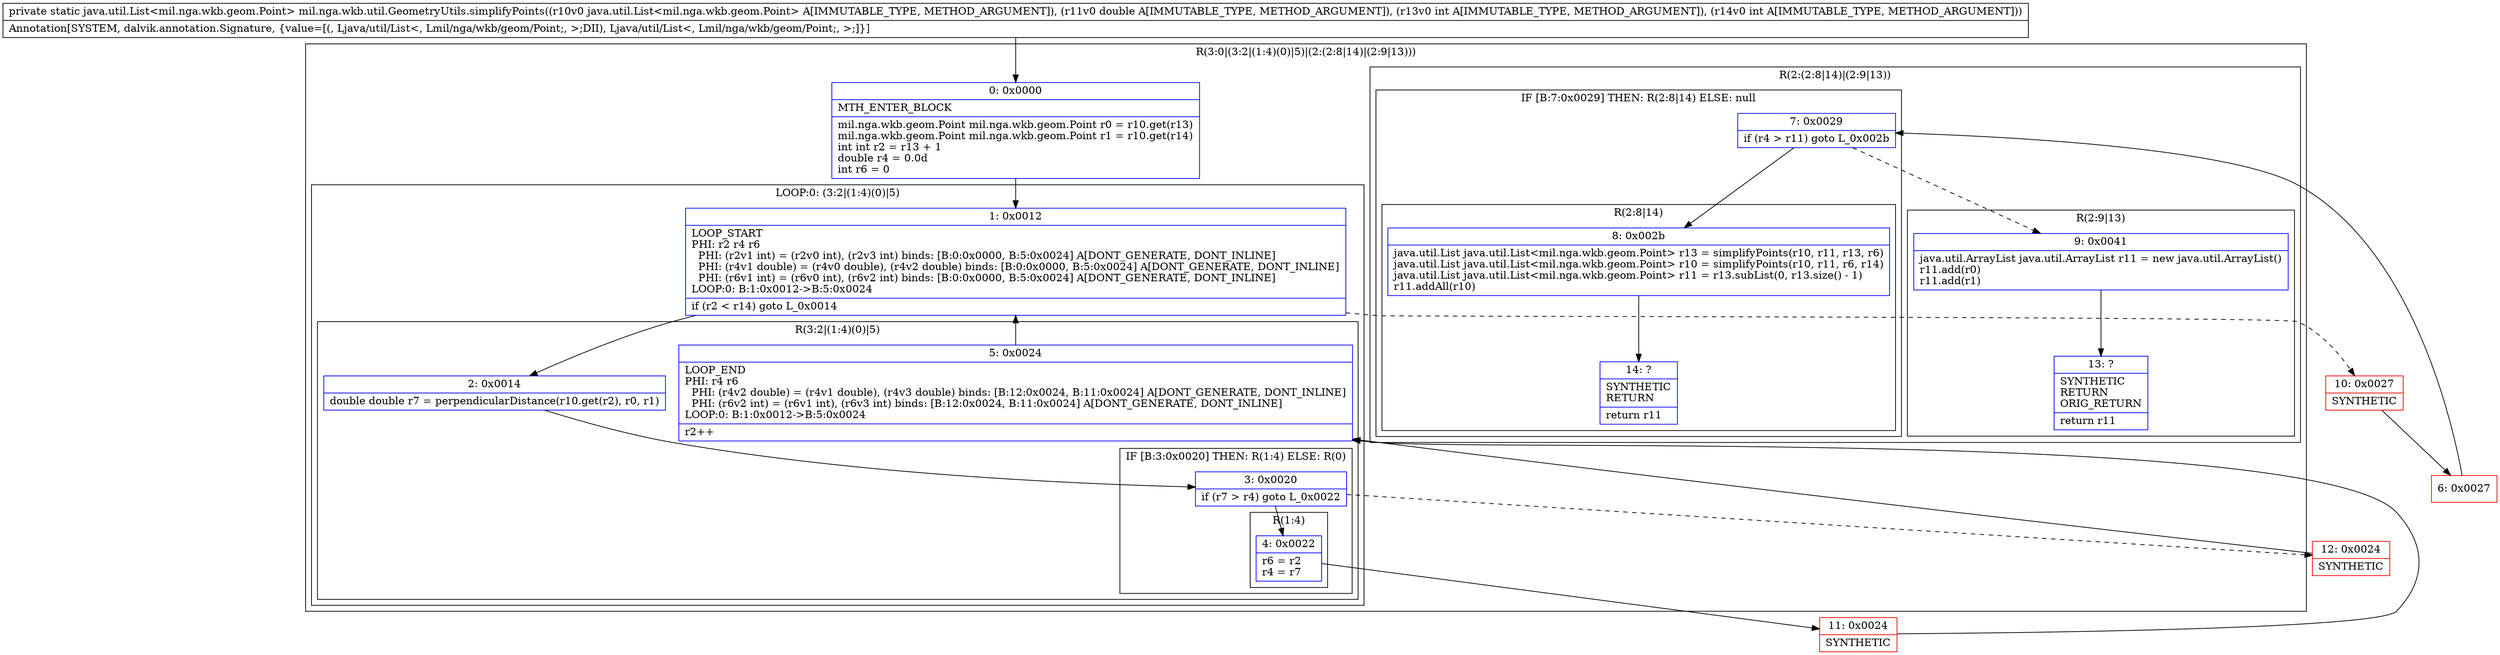 digraph "CFG formil.nga.wkb.util.GeometryUtils.simplifyPoints(Ljava\/util\/List;DII)Ljava\/util\/List;" {
subgraph cluster_Region_1392737020 {
label = "R(3:0|(3:2|(1:4)(0)|5)|(2:(2:8|14)|(2:9|13)))";
node [shape=record,color=blue];
Node_0 [shape=record,label="{0\:\ 0x0000|MTH_ENTER_BLOCK\l|mil.nga.wkb.geom.Point mil.nga.wkb.geom.Point r0 = r10.get(r13)\lmil.nga.wkb.geom.Point mil.nga.wkb.geom.Point r1 = r10.get(r14)\lint int r2 = r13 + 1\ldouble r4 = 0.0d\lint r6 = 0\l}"];
subgraph cluster_LoopRegion_596772533 {
label = "LOOP:0: (3:2|(1:4)(0)|5)";
node [shape=record,color=blue];
Node_1 [shape=record,label="{1\:\ 0x0012|LOOP_START\lPHI: r2 r4 r6 \l  PHI: (r2v1 int) = (r2v0 int), (r2v3 int) binds: [B:0:0x0000, B:5:0x0024] A[DONT_GENERATE, DONT_INLINE]\l  PHI: (r4v1 double) = (r4v0 double), (r4v2 double) binds: [B:0:0x0000, B:5:0x0024] A[DONT_GENERATE, DONT_INLINE]\l  PHI: (r6v1 int) = (r6v0 int), (r6v2 int) binds: [B:0:0x0000, B:5:0x0024] A[DONT_GENERATE, DONT_INLINE]\lLOOP:0: B:1:0x0012\-\>B:5:0x0024\l|if (r2 \< r14) goto L_0x0014\l}"];
subgraph cluster_Region_2071359038 {
label = "R(3:2|(1:4)(0)|5)";
node [shape=record,color=blue];
Node_2 [shape=record,label="{2\:\ 0x0014|double double r7 = perpendicularDistance(r10.get(r2), r0, r1)\l}"];
subgraph cluster_IfRegion_599906400 {
label = "IF [B:3:0x0020] THEN: R(1:4) ELSE: R(0)";
node [shape=record,color=blue];
Node_3 [shape=record,label="{3\:\ 0x0020|if (r7 \> r4) goto L_0x0022\l}"];
subgraph cluster_Region_1796103329 {
label = "R(1:4)";
node [shape=record,color=blue];
Node_4 [shape=record,label="{4\:\ 0x0022|r6 = r2\lr4 = r7\l}"];
}
subgraph cluster_Region_1131454956 {
label = "R(0)";
node [shape=record,color=blue];
}
}
Node_5 [shape=record,label="{5\:\ 0x0024|LOOP_END\lPHI: r4 r6 \l  PHI: (r4v2 double) = (r4v1 double), (r4v3 double) binds: [B:12:0x0024, B:11:0x0024] A[DONT_GENERATE, DONT_INLINE]\l  PHI: (r6v2 int) = (r6v1 int), (r6v3 int) binds: [B:12:0x0024, B:11:0x0024] A[DONT_GENERATE, DONT_INLINE]\lLOOP:0: B:1:0x0012\-\>B:5:0x0024\l|r2++\l}"];
}
}
subgraph cluster_Region_482844531 {
label = "R(2:(2:8|14)|(2:9|13))";
node [shape=record,color=blue];
subgraph cluster_IfRegion_1895077066 {
label = "IF [B:7:0x0029] THEN: R(2:8|14) ELSE: null";
node [shape=record,color=blue];
Node_7 [shape=record,label="{7\:\ 0x0029|if (r4 \> r11) goto L_0x002b\l}"];
subgraph cluster_Region_1130398671 {
label = "R(2:8|14)";
node [shape=record,color=blue];
Node_8 [shape=record,label="{8\:\ 0x002b|java.util.List java.util.List\<mil.nga.wkb.geom.Point\> r13 = simplifyPoints(r10, r11, r13, r6)\ljava.util.List java.util.List\<mil.nga.wkb.geom.Point\> r10 = simplifyPoints(r10, r11, r6, r14)\ljava.util.List java.util.List\<mil.nga.wkb.geom.Point\> r11 = r13.subList(0, r13.size() \- 1)\lr11.addAll(r10)\l}"];
Node_14 [shape=record,label="{14\:\ ?|SYNTHETIC\lRETURN\l|return r11\l}"];
}
}
subgraph cluster_Region_2039828092 {
label = "R(2:9|13)";
node [shape=record,color=blue];
Node_9 [shape=record,label="{9\:\ 0x0041|java.util.ArrayList java.util.ArrayList r11 = new java.util.ArrayList()\lr11.add(r0)\lr11.add(r1)\l}"];
Node_13 [shape=record,label="{13\:\ ?|SYNTHETIC\lRETURN\lORIG_RETURN\l|return r11\l}"];
}
}
}
Node_6 [shape=record,color=red,label="{6\:\ 0x0027}"];
Node_10 [shape=record,color=red,label="{10\:\ 0x0027|SYNTHETIC\l}"];
Node_11 [shape=record,color=red,label="{11\:\ 0x0024|SYNTHETIC\l}"];
Node_12 [shape=record,color=red,label="{12\:\ 0x0024|SYNTHETIC\l}"];
MethodNode[shape=record,label="{private static java.util.List\<mil.nga.wkb.geom.Point\> mil.nga.wkb.util.GeometryUtils.simplifyPoints((r10v0 java.util.List\<mil.nga.wkb.geom.Point\> A[IMMUTABLE_TYPE, METHOD_ARGUMENT]), (r11v0 double A[IMMUTABLE_TYPE, METHOD_ARGUMENT]), (r13v0 int A[IMMUTABLE_TYPE, METHOD_ARGUMENT]), (r14v0 int A[IMMUTABLE_TYPE, METHOD_ARGUMENT]))  | Annotation[SYSTEM, dalvik.annotation.Signature, \{value=[(, Ljava\/util\/List\<, Lmil\/nga\/wkb\/geom\/Point;, \>;DII), Ljava\/util\/List\<, Lmil\/nga\/wkb\/geom\/Point;, \>;]\}]\l}"];
MethodNode -> Node_0;
Node_0 -> Node_1;
Node_1 -> Node_2;
Node_1 -> Node_10[style=dashed];
Node_2 -> Node_3;
Node_3 -> Node_4;
Node_3 -> Node_12[style=dashed];
Node_4 -> Node_11;
Node_5 -> Node_1;
Node_7 -> Node_8;
Node_7 -> Node_9[style=dashed];
Node_8 -> Node_14;
Node_9 -> Node_13;
Node_6 -> Node_7;
Node_10 -> Node_6;
Node_11 -> Node_5;
Node_12 -> Node_5;
}

